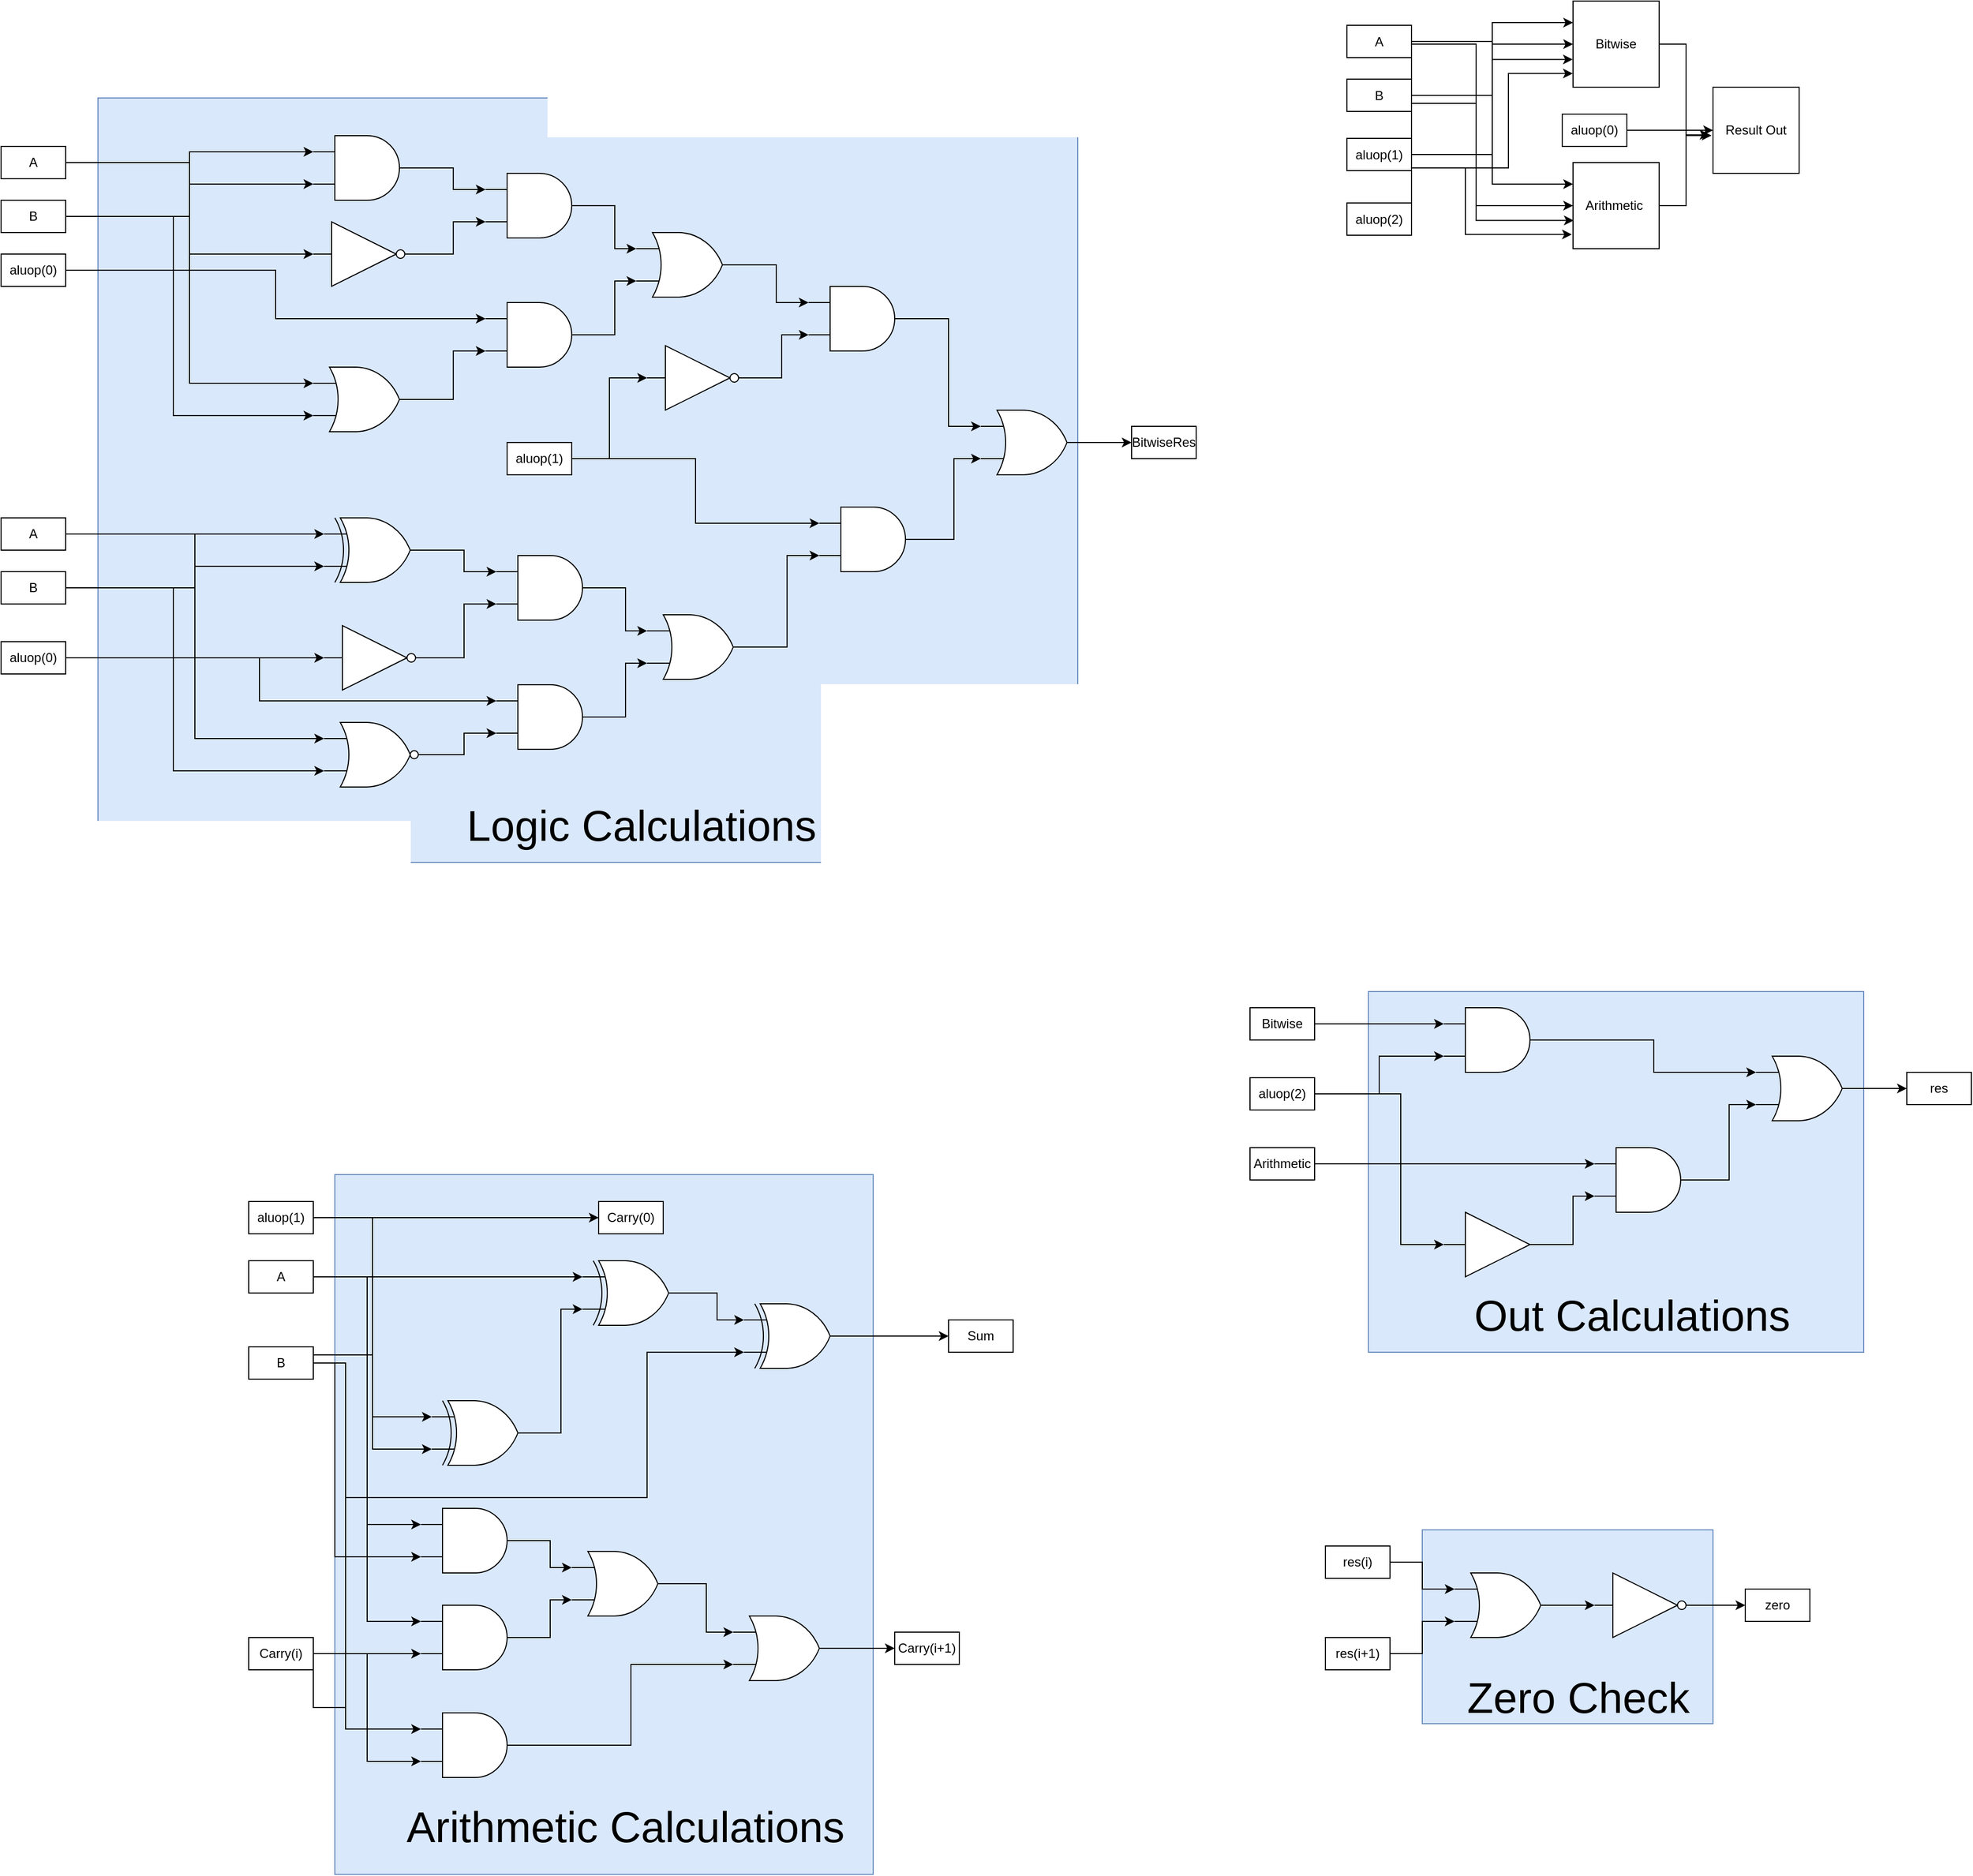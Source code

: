 <mxfile version="24.1.0" type="github">
  <diagram name="Page-1" id="0dgwUo-tSJjgy4s31wGA">
    <mxGraphModel dx="2056" dy="735" grid="1" gridSize="10" guides="1" tooltips="1" connect="1" arrows="1" fold="1" page="1" pageScale="1" pageWidth="850" pageHeight="1100" math="0" shadow="0">
      <root>
        <mxCell id="0" />
        <mxCell id="1" parent="0" />
        <mxCell id="i6siqstiRKPXGyHys1UC-72" value="" style="rounded=0;whiteSpace=wrap;html=1;fillColor=#dae8fc;strokeColor=#6c8ebf;" parent="1" vertex="1">
          <mxGeometry x="-70" y="290" width="910" height="710" as="geometry" />
        </mxCell>
        <mxCell id="i6siqstiRKPXGyHys1UC-155" value="" style="rounded=0;whiteSpace=wrap;html=1;fillColor=#dae8fc;strokeColor=#6c8ebf;" parent="1" vertex="1">
          <mxGeometry x="1160" y="1620" width="270" height="180" as="geometry" />
        </mxCell>
        <mxCell id="i6siqstiRKPXGyHys1UC-143" value="" style="rounded=0;whiteSpace=wrap;html=1;fillColor=#dae8fc;strokeColor=#6c8ebf;" parent="1" vertex="1">
          <mxGeometry x="1110" y="1120" width="460" height="335" as="geometry" />
        </mxCell>
        <mxCell id="i6siqstiRKPXGyHys1UC-127" value="" style="rounded=0;whiteSpace=wrap;html=1;fillColor=#dae8fc;strokeColor=#6c8ebf;" parent="1" vertex="1">
          <mxGeometry x="150" y="1290" width="500" height="650" as="geometry" />
        </mxCell>
        <mxCell id="i6siqstiRKPXGyHys1UC-15" value="aluop(0)" style="whiteSpace=wrap;html=1;" parent="1" vertex="1">
          <mxGeometry x="-160" y="435" width="60" height="30" as="geometry" />
        </mxCell>
        <mxCell id="i6siqstiRKPXGyHys1UC-18" value="A" style="whiteSpace=wrap;html=1;" parent="1" vertex="1">
          <mxGeometry x="-160" y="335" width="60" height="30" as="geometry" />
        </mxCell>
        <mxCell id="i6siqstiRKPXGyHys1UC-19" value="B" style="whiteSpace=wrap;html=1;" parent="1" vertex="1">
          <mxGeometry x="-160" y="385" width="60" height="30" as="geometry" />
        </mxCell>
        <mxCell id="i6siqstiRKPXGyHys1UC-73" value="&lt;font style=&quot;font-size: 40px;&quot;&gt;Logic Calculations&lt;/font&gt;" style="text;html=1;align=center;verticalAlign=middle;whiteSpace=wrap;rounded=0;" parent="1" vertex="1">
          <mxGeometry x="250" y="930" width="370" height="70" as="geometry" />
        </mxCell>
        <mxCell id="i6siqstiRKPXGyHys1UC-74" value="" style="verticalLabelPosition=bottom;shadow=0;dashed=0;align=center;html=1;verticalAlign=top;shape=mxgraph.electrical.logic_gates.logic_gate;operation=and;" parent="1" vertex="1">
          <mxGeometry x="1180" y="1135" width="100" height="60" as="geometry" />
        </mxCell>
        <mxCell id="i6siqstiRKPXGyHys1UC-142" style="edgeStyle=orthogonalEdgeStyle;rounded=0;orthogonalLoop=1;jettySize=auto;html=1;exitX=1;exitY=0.5;exitDx=0;exitDy=0;exitPerimeter=0;entryX=0;entryY=0.5;entryDx=0;entryDy=0;" parent="1" source="i6siqstiRKPXGyHys1UC-76" target="i6siqstiRKPXGyHys1UC-141" edge="1">
          <mxGeometry relative="1" as="geometry" />
        </mxCell>
        <mxCell id="i6siqstiRKPXGyHys1UC-76" value="" style="verticalLabelPosition=bottom;shadow=0;dashed=0;align=center;html=1;verticalAlign=top;shape=mxgraph.electrical.logic_gates.logic_gate;operation=or;" parent="1" vertex="1">
          <mxGeometry x="1470" y="1180" width="100" height="60" as="geometry" />
        </mxCell>
        <mxCell id="i6siqstiRKPXGyHys1UC-77" style="edgeStyle=orthogonalEdgeStyle;rounded=0;orthogonalLoop=1;jettySize=auto;html=1;exitX=1;exitY=0.5;exitDx=0;exitDy=0;exitPerimeter=0;entryX=0;entryY=0.25;entryDx=0;entryDy=0;entryPerimeter=0;" parent="1" source="i6siqstiRKPXGyHys1UC-74" target="i6siqstiRKPXGyHys1UC-76" edge="1">
          <mxGeometry relative="1" as="geometry" />
        </mxCell>
        <mxCell id="i6siqstiRKPXGyHys1UC-137" style="edgeStyle=orthogonalEdgeStyle;rounded=0;orthogonalLoop=1;jettySize=auto;html=1;exitX=1;exitY=0.5;exitDx=0;exitDy=0;entryX=0;entryY=0.5;entryDx=0;entryDy=0;" parent="1" source="i6siqstiRKPXGyHys1UC-78" target="i6siqstiRKPXGyHys1UC-135" edge="1">
          <mxGeometry relative="1" as="geometry">
            <Array as="points">
              <mxPoint x="1140" y="1215" />
              <mxPoint x="1140" y="1355" />
            </Array>
          </mxGeometry>
        </mxCell>
        <mxCell id="i6siqstiRKPXGyHys1UC-78" value="aluop(2&lt;span style=&quot;background-color: initial;&quot;&gt;)&lt;/span&gt;" style="whiteSpace=wrap;html=1;" parent="1" vertex="1">
          <mxGeometry x="1000" y="1200" width="60" height="30" as="geometry" />
        </mxCell>
        <mxCell id="i6siqstiRKPXGyHys1UC-80" style="edgeStyle=orthogonalEdgeStyle;rounded=0;orthogonalLoop=1;jettySize=auto;html=1;exitX=1;exitY=0.5;exitDx=0;exitDy=0;entryX=0;entryY=0.75;entryDx=0;entryDy=0;entryPerimeter=0;" parent="1" source="i6siqstiRKPXGyHys1UC-78" target="i6siqstiRKPXGyHys1UC-74" edge="1">
          <mxGeometry relative="1" as="geometry" />
        </mxCell>
        <mxCell id="i6siqstiRKPXGyHys1UC-84" value="" style="verticalLabelPosition=bottom;shadow=0;dashed=0;align=center;html=1;verticalAlign=top;shape=mxgraph.electrical.logic_gates.logic_gate;operation=xor;" parent="1" vertex="1">
          <mxGeometry x="380" y="1370" width="100" height="60" as="geometry" />
        </mxCell>
        <mxCell id="zi0Xm7spg6hPxHMK1n3D-100" style="edgeStyle=orthogonalEdgeStyle;rounded=0;orthogonalLoop=1;jettySize=auto;html=1;exitX=1;exitY=0.5;exitDx=0;exitDy=0;exitPerimeter=0;entryX=0;entryY=0.5;entryDx=0;entryDy=0;" edge="1" parent="1" source="i6siqstiRKPXGyHys1UC-86" target="i6siqstiRKPXGyHys1UC-125">
          <mxGeometry relative="1" as="geometry" />
        </mxCell>
        <mxCell id="i6siqstiRKPXGyHys1UC-86" value="" style="verticalLabelPosition=bottom;shadow=0;dashed=0;align=center;html=1;verticalAlign=top;shape=mxgraph.electrical.logic_gates.logic_gate;operation=xor;" parent="1" vertex="1">
          <mxGeometry x="530" y="1410" width="100" height="60" as="geometry" />
        </mxCell>
        <mxCell id="i6siqstiRKPXGyHys1UC-87" style="edgeStyle=orthogonalEdgeStyle;rounded=0;orthogonalLoop=1;jettySize=auto;html=1;exitX=1;exitY=0.5;exitDx=0;exitDy=0;exitPerimeter=0;entryX=0;entryY=0.25;entryDx=0;entryDy=0;entryPerimeter=0;" parent="1" source="i6siqstiRKPXGyHys1UC-84" target="i6siqstiRKPXGyHys1UC-86" edge="1">
          <mxGeometry relative="1" as="geometry" />
        </mxCell>
        <mxCell id="i6siqstiRKPXGyHys1UC-89" value="" style="verticalLabelPosition=bottom;shadow=0;dashed=0;align=center;html=1;verticalAlign=top;shape=mxgraph.electrical.logic_gates.logic_gate;operation=and;" parent="1" vertex="1">
          <mxGeometry x="230" y="1790" width="100" height="60" as="geometry" />
        </mxCell>
        <mxCell id="i6siqstiRKPXGyHys1UC-90" value="" style="verticalLabelPosition=bottom;shadow=0;dashed=0;align=center;html=1;verticalAlign=top;shape=mxgraph.electrical.logic_gates.logic_gate;operation=or;" parent="1" vertex="1">
          <mxGeometry x="370" y="1640" width="100" height="60" as="geometry" />
        </mxCell>
        <mxCell id="i6siqstiRKPXGyHys1UC-92" value="" style="verticalLabelPosition=bottom;shadow=0;dashed=0;align=center;html=1;verticalAlign=top;shape=mxgraph.electrical.logic_gates.logic_gate;operation=and;" parent="1" vertex="1">
          <mxGeometry x="230" y="1690" width="100" height="60" as="geometry" />
        </mxCell>
        <mxCell id="i6siqstiRKPXGyHys1UC-93" value="" style="verticalLabelPosition=bottom;shadow=0;dashed=0;align=center;html=1;verticalAlign=top;shape=mxgraph.electrical.logic_gates.logic_gate;operation=and;" parent="1" vertex="1">
          <mxGeometry x="230" y="1600" width="100" height="60" as="geometry" />
        </mxCell>
        <mxCell id="i6siqstiRKPXGyHys1UC-119" style="edgeStyle=orthogonalEdgeStyle;rounded=0;orthogonalLoop=1;jettySize=auto;html=1;exitX=1;exitY=0.5;exitDx=0;exitDy=0;exitPerimeter=0;entryX=0;entryY=0.5;entryDx=0;entryDy=0;" parent="1" source="i6siqstiRKPXGyHys1UC-94" target="i6siqstiRKPXGyHys1UC-118" edge="1">
          <mxGeometry relative="1" as="geometry" />
        </mxCell>
        <mxCell id="i6siqstiRKPXGyHys1UC-94" value="" style="verticalLabelPosition=bottom;shadow=0;dashed=0;align=center;html=1;verticalAlign=top;shape=mxgraph.electrical.logic_gates.logic_gate;operation=or;" parent="1" vertex="1">
          <mxGeometry x="520" y="1700" width="100" height="60" as="geometry" />
        </mxCell>
        <mxCell id="i6siqstiRKPXGyHys1UC-96" style="edgeStyle=orthogonalEdgeStyle;rounded=0;orthogonalLoop=1;jettySize=auto;html=1;exitX=1;exitY=0.5;exitDx=0;exitDy=0;exitPerimeter=0;entryX=0;entryY=0.25;entryDx=0;entryDy=0;entryPerimeter=0;" parent="1" source="i6siqstiRKPXGyHys1UC-90" target="i6siqstiRKPXGyHys1UC-94" edge="1">
          <mxGeometry relative="1" as="geometry" />
        </mxCell>
        <mxCell id="i6siqstiRKPXGyHys1UC-99" style="edgeStyle=orthogonalEdgeStyle;rounded=0;orthogonalLoop=1;jettySize=auto;html=1;exitX=1;exitY=0.5;exitDx=0;exitDy=0;exitPerimeter=0;entryX=0;entryY=0.25;entryDx=0;entryDy=0;entryPerimeter=0;" parent="1" source="i6siqstiRKPXGyHys1UC-93" target="i6siqstiRKPXGyHys1UC-90" edge="1">
          <mxGeometry relative="1" as="geometry" />
        </mxCell>
        <mxCell id="i6siqstiRKPXGyHys1UC-100" style="edgeStyle=orthogonalEdgeStyle;rounded=0;orthogonalLoop=1;jettySize=auto;html=1;exitX=1;exitY=0.5;exitDx=0;exitDy=0;exitPerimeter=0;entryX=0;entryY=0.75;entryDx=0;entryDy=0;entryPerimeter=0;" parent="1" source="i6siqstiRKPXGyHys1UC-92" target="i6siqstiRKPXGyHys1UC-90" edge="1">
          <mxGeometry relative="1" as="geometry" />
        </mxCell>
        <mxCell id="i6siqstiRKPXGyHys1UC-101" style="edgeStyle=orthogonalEdgeStyle;rounded=0;orthogonalLoop=1;jettySize=auto;html=1;exitX=1;exitY=0.5;exitDx=0;exitDy=0;exitPerimeter=0;entryX=0;entryY=0.75;entryDx=0;entryDy=0;entryPerimeter=0;" parent="1" source="i6siqstiRKPXGyHys1UC-89" target="i6siqstiRKPXGyHys1UC-94" edge="1">
          <mxGeometry relative="1" as="geometry" />
        </mxCell>
        <mxCell id="i6siqstiRKPXGyHys1UC-102" value="" style="verticalLabelPosition=bottom;shadow=0;dashed=0;align=center;html=1;verticalAlign=top;shape=mxgraph.electrical.logic_gates.logic_gate;operation=xor;" parent="1" vertex="1">
          <mxGeometry x="240" y="1500" width="100" height="60" as="geometry" />
        </mxCell>
        <mxCell id="i6siqstiRKPXGyHys1UC-103" value="A" style="whiteSpace=wrap;html=1;" parent="1" vertex="1">
          <mxGeometry x="70" y="1370" width="60" height="30" as="geometry" />
        </mxCell>
        <mxCell id="i6siqstiRKPXGyHys1UC-104" value="B" style="whiteSpace=wrap;html=1;" parent="1" vertex="1">
          <mxGeometry x="70" y="1450" width="60" height="30" as="geometry" />
        </mxCell>
        <mxCell id="i6siqstiRKPXGyHys1UC-117" style="edgeStyle=orthogonalEdgeStyle;rounded=0;orthogonalLoop=1;jettySize=auto;html=1;exitX=1;exitY=0.5;exitDx=0;exitDy=0;" parent="1" source="i6siqstiRKPXGyHys1UC-105" target="i6siqstiRKPXGyHys1UC-116" edge="1">
          <mxGeometry relative="1" as="geometry" />
        </mxCell>
        <mxCell id="i6siqstiRKPXGyHys1UC-105" value="aluop(1)" style="whiteSpace=wrap;html=1;" parent="1" vertex="1">
          <mxGeometry x="70" y="1315" width="60" height="30" as="geometry" />
        </mxCell>
        <mxCell id="i6siqstiRKPXGyHys1UC-106" style="edgeStyle=orthogonalEdgeStyle;rounded=0;orthogonalLoop=1;jettySize=auto;html=1;exitX=1;exitY=0.5;exitDx=0;exitDy=0;entryX=0;entryY=0.75;entryDx=0;entryDy=0;entryPerimeter=0;" parent="1" source="i6siqstiRKPXGyHys1UC-105" target="i6siqstiRKPXGyHys1UC-102" edge="1">
          <mxGeometry relative="1" as="geometry" />
        </mxCell>
        <mxCell id="i6siqstiRKPXGyHys1UC-107" style="edgeStyle=orthogonalEdgeStyle;rounded=0;orthogonalLoop=1;jettySize=auto;html=1;exitX=1;exitY=0.25;exitDx=0;exitDy=0;entryX=0;entryY=0.25;entryDx=0;entryDy=0;entryPerimeter=0;" parent="1" source="i6siqstiRKPXGyHys1UC-104" target="i6siqstiRKPXGyHys1UC-102" edge="1">
          <mxGeometry relative="1" as="geometry" />
        </mxCell>
        <mxCell id="i6siqstiRKPXGyHys1UC-108" style="edgeStyle=orthogonalEdgeStyle;rounded=0;orthogonalLoop=1;jettySize=auto;html=1;exitX=1;exitY=0.5;exitDx=0;exitDy=0;exitPerimeter=0;entryX=0;entryY=0.75;entryDx=0;entryDy=0;entryPerimeter=0;" parent="1" source="i6siqstiRKPXGyHys1UC-102" target="i6siqstiRKPXGyHys1UC-84" edge="1">
          <mxGeometry relative="1" as="geometry" />
        </mxCell>
        <mxCell id="i6siqstiRKPXGyHys1UC-109" style="edgeStyle=orthogonalEdgeStyle;rounded=0;orthogonalLoop=1;jettySize=auto;html=1;exitX=1;exitY=0.5;exitDx=0;exitDy=0;entryX=0;entryY=0.25;entryDx=0;entryDy=0;entryPerimeter=0;" parent="1" source="i6siqstiRKPXGyHys1UC-103" target="i6siqstiRKPXGyHys1UC-84" edge="1">
          <mxGeometry relative="1" as="geometry" />
        </mxCell>
        <mxCell id="i6siqstiRKPXGyHys1UC-111" style="edgeStyle=orthogonalEdgeStyle;rounded=0;orthogonalLoop=1;jettySize=auto;html=1;exitX=1;exitY=0.5;exitDx=0;exitDy=0;entryX=0;entryY=0.25;entryDx=0;entryDy=0;entryPerimeter=0;" parent="1" source="i6siqstiRKPXGyHys1UC-103" target="i6siqstiRKPXGyHys1UC-93" edge="1">
          <mxGeometry relative="1" as="geometry" />
        </mxCell>
        <mxCell id="i6siqstiRKPXGyHys1UC-112" style="edgeStyle=orthogonalEdgeStyle;rounded=0;orthogonalLoop=1;jettySize=auto;html=1;exitX=1;exitY=0.5;exitDx=0;exitDy=0;entryX=0;entryY=0.75;entryDx=0;entryDy=0;entryPerimeter=0;" parent="1" source="i6siqstiRKPXGyHys1UC-104" target="i6siqstiRKPXGyHys1UC-93" edge="1">
          <mxGeometry relative="1" as="geometry">
            <Array as="points">
              <mxPoint x="150" y="1465" />
              <mxPoint x="150" y="1645" />
            </Array>
          </mxGeometry>
        </mxCell>
        <mxCell id="i6siqstiRKPXGyHys1UC-113" style="edgeStyle=orthogonalEdgeStyle;rounded=0;orthogonalLoop=1;jettySize=auto;html=1;exitX=1;exitY=0.5;exitDx=0;exitDy=0;entryX=0;entryY=0.25;entryDx=0;entryDy=0;entryPerimeter=0;" parent="1" source="i6siqstiRKPXGyHys1UC-103" target="i6siqstiRKPXGyHys1UC-92" edge="1">
          <mxGeometry relative="1" as="geometry" />
        </mxCell>
        <mxCell id="i6siqstiRKPXGyHys1UC-114" style="edgeStyle=orthogonalEdgeStyle;rounded=0;orthogonalLoop=1;jettySize=auto;html=1;exitX=1;exitY=0.5;exitDx=0;exitDy=0;entryX=0;entryY=0.25;entryDx=0;entryDy=0;entryPerimeter=0;" parent="1" source="i6siqstiRKPXGyHys1UC-104" target="i6siqstiRKPXGyHys1UC-89" edge="1">
          <mxGeometry relative="1" as="geometry">
            <Array as="points">
              <mxPoint x="160" y="1465" />
              <mxPoint x="160" y="1805" />
            </Array>
          </mxGeometry>
        </mxCell>
        <mxCell id="i6siqstiRKPXGyHys1UC-116" value="Carry(0)" style="whiteSpace=wrap;html=1;" parent="1" vertex="1">
          <mxGeometry x="395" y="1315" width="60" height="30" as="geometry" />
        </mxCell>
        <mxCell id="i6siqstiRKPXGyHys1UC-118" value="Carry(i+1&lt;span style=&quot;background-color: initial;&quot;&gt;)&lt;/span&gt;" style="whiteSpace=wrap;html=1;" parent="1" vertex="1">
          <mxGeometry x="670" y="1715" width="60" height="30" as="geometry" />
        </mxCell>
        <mxCell id="i6siqstiRKPXGyHys1UC-121" value="Carry(i)" style="whiteSpace=wrap;html=1;" parent="1" vertex="1">
          <mxGeometry x="70" y="1720" width="60" height="30" as="geometry" />
        </mxCell>
        <mxCell id="i6siqstiRKPXGyHys1UC-122" style="edgeStyle=orthogonalEdgeStyle;rounded=0;orthogonalLoop=1;jettySize=auto;html=1;exitX=1;exitY=0.5;exitDx=0;exitDy=0;entryX=0;entryY=0.75;entryDx=0;entryDy=0;entryPerimeter=0;" parent="1" source="i6siqstiRKPXGyHys1UC-121" target="i6siqstiRKPXGyHys1UC-92" edge="1">
          <mxGeometry relative="1" as="geometry" />
        </mxCell>
        <mxCell id="i6siqstiRKPXGyHys1UC-123" style="edgeStyle=orthogonalEdgeStyle;rounded=0;orthogonalLoop=1;jettySize=auto;html=1;exitX=1;exitY=0.5;exitDx=0;exitDy=0;entryX=0;entryY=0.75;entryDx=0;entryDy=0;entryPerimeter=0;" parent="1" source="i6siqstiRKPXGyHys1UC-121" target="i6siqstiRKPXGyHys1UC-89" edge="1">
          <mxGeometry relative="1" as="geometry" />
        </mxCell>
        <mxCell id="i6siqstiRKPXGyHys1UC-124" style="edgeStyle=orthogonalEdgeStyle;rounded=0;orthogonalLoop=1;jettySize=auto;html=1;exitX=1;exitY=0.5;exitDx=0;exitDy=0;entryX=0;entryY=0.75;entryDx=0;entryDy=0;entryPerimeter=0;" parent="1" source="i6siqstiRKPXGyHys1UC-121" target="i6siqstiRKPXGyHys1UC-86" edge="1">
          <mxGeometry relative="1" as="geometry">
            <Array as="points">
              <mxPoint x="160" y="1785" />
              <mxPoint x="160" y="1590" />
              <mxPoint x="440" y="1590" />
              <mxPoint x="440" y="1455" />
            </Array>
          </mxGeometry>
        </mxCell>
        <mxCell id="i6siqstiRKPXGyHys1UC-125" value="Sum" style="whiteSpace=wrap;html=1;" parent="1" vertex="1">
          <mxGeometry x="720" y="1425" width="60" height="30" as="geometry" />
        </mxCell>
        <mxCell id="i6siqstiRKPXGyHys1UC-129" value="&lt;font style=&quot;font-size: 40px;&quot;&gt;Arithmetic Calculations&lt;/font&gt;" style="text;html=1;align=center;verticalAlign=middle;whiteSpace=wrap;rounded=0;" parent="1" vertex="1">
          <mxGeometry x="200" y="1860" width="440" height="70" as="geometry" />
        </mxCell>
        <mxCell id="i6siqstiRKPXGyHys1UC-130" value="Bitwise" style="whiteSpace=wrap;html=1;" parent="1" vertex="1">
          <mxGeometry x="1000" y="1135" width="60" height="30" as="geometry" />
        </mxCell>
        <mxCell id="i6siqstiRKPXGyHys1UC-131" style="edgeStyle=orthogonalEdgeStyle;rounded=0;orthogonalLoop=1;jettySize=auto;html=1;exitX=1;exitY=0.5;exitDx=0;exitDy=0;entryX=0;entryY=0.25;entryDx=0;entryDy=0;entryPerimeter=0;" parent="1" source="i6siqstiRKPXGyHys1UC-130" target="i6siqstiRKPXGyHys1UC-74" edge="1">
          <mxGeometry relative="1" as="geometry" />
        </mxCell>
        <mxCell id="i6siqstiRKPXGyHys1UC-133" value="Arithmetic" style="whiteSpace=wrap;html=1;" parent="1" vertex="1">
          <mxGeometry x="1000" y="1265" width="60" height="30" as="geometry" />
        </mxCell>
        <mxCell id="i6siqstiRKPXGyHys1UC-135" value="" style="verticalLabelPosition=bottom;shadow=0;dashed=0;align=center;html=1;verticalAlign=top;shape=mxgraph.electrical.logic_gates.buffer2;" parent="1" vertex="1">
          <mxGeometry x="1180" y="1325" width="100" height="60" as="geometry" />
        </mxCell>
        <mxCell id="i6siqstiRKPXGyHys1UC-136" value="" style="verticalLabelPosition=bottom;shadow=0;dashed=0;align=center;html=1;verticalAlign=top;shape=mxgraph.electrical.logic_gates.logic_gate;operation=and;" parent="1" vertex="1">
          <mxGeometry x="1320" y="1265" width="100" height="60" as="geometry" />
        </mxCell>
        <mxCell id="i6siqstiRKPXGyHys1UC-138" style="edgeStyle=orthogonalEdgeStyle;rounded=0;orthogonalLoop=1;jettySize=auto;html=1;exitX=1;exitY=0.5;exitDx=0;exitDy=0;entryX=0;entryY=0.75;entryDx=0;entryDy=0;entryPerimeter=0;" parent="1" source="i6siqstiRKPXGyHys1UC-135" target="i6siqstiRKPXGyHys1UC-136" edge="1">
          <mxGeometry relative="1" as="geometry" />
        </mxCell>
        <mxCell id="i6siqstiRKPXGyHys1UC-139" style="edgeStyle=orthogonalEdgeStyle;rounded=0;orthogonalLoop=1;jettySize=auto;html=1;exitX=1;exitY=0.5;exitDx=0;exitDy=0;entryX=0;entryY=0.25;entryDx=0;entryDy=0;entryPerimeter=0;" parent="1" source="i6siqstiRKPXGyHys1UC-133" target="i6siqstiRKPXGyHys1UC-136" edge="1">
          <mxGeometry relative="1" as="geometry" />
        </mxCell>
        <mxCell id="i6siqstiRKPXGyHys1UC-140" style="edgeStyle=orthogonalEdgeStyle;rounded=0;orthogonalLoop=1;jettySize=auto;html=1;exitX=1;exitY=0.5;exitDx=0;exitDy=0;exitPerimeter=0;entryX=0;entryY=0.75;entryDx=0;entryDy=0;entryPerimeter=0;" parent="1" source="i6siqstiRKPXGyHys1UC-136" target="i6siqstiRKPXGyHys1UC-76" edge="1">
          <mxGeometry relative="1" as="geometry" />
        </mxCell>
        <mxCell id="i6siqstiRKPXGyHys1UC-141" value="res" style="whiteSpace=wrap;html=1;" parent="1" vertex="1">
          <mxGeometry x="1610" y="1195" width="60" height="30" as="geometry" />
        </mxCell>
        <mxCell id="i6siqstiRKPXGyHys1UC-144" value="&lt;span style=&quot;font-size: 40px;&quot;&gt;Out Calculations&lt;/span&gt;" style="text;html=1;align=center;verticalAlign=middle;whiteSpace=wrap;rounded=0;" parent="1" vertex="1">
          <mxGeometry x="1170" y="1385" width="370" height="70" as="geometry" />
        </mxCell>
        <mxCell id="i6siqstiRKPXGyHys1UC-145" value="res(i)" style="whiteSpace=wrap;html=1;" parent="1" vertex="1">
          <mxGeometry x="1070" y="1635" width="60" height="30" as="geometry" />
        </mxCell>
        <mxCell id="i6siqstiRKPXGyHys1UC-146" value="res(i+1)" style="whiteSpace=wrap;html=1;" parent="1" vertex="1">
          <mxGeometry x="1070" y="1720" width="60" height="30" as="geometry" />
        </mxCell>
        <mxCell id="i6siqstiRKPXGyHys1UC-149" value="" style="verticalLabelPosition=bottom;shadow=0;dashed=0;align=center;html=1;verticalAlign=top;shape=mxgraph.electrical.logic_gates.logic_gate;operation=or;" parent="1" vertex="1">
          <mxGeometry x="1190" y="1660" width="100" height="60" as="geometry" />
        </mxCell>
        <mxCell id="i6siqstiRKPXGyHys1UC-157" style="edgeStyle=orthogonalEdgeStyle;rounded=0;orthogonalLoop=1;jettySize=auto;html=1;exitX=1;exitY=0.5;exitDx=0;exitDy=0;exitPerimeter=0;" parent="1" source="i6siqstiRKPXGyHys1UC-150" target="i6siqstiRKPXGyHys1UC-156" edge="1">
          <mxGeometry relative="1" as="geometry" />
        </mxCell>
        <mxCell id="i6siqstiRKPXGyHys1UC-150" value="" style="verticalLabelPosition=bottom;shadow=0;dashed=0;align=center;html=1;verticalAlign=top;shape=mxgraph.electrical.logic_gates.inverter_2" parent="1" vertex="1">
          <mxGeometry x="1320" y="1660" width="100" height="60" as="geometry" />
        </mxCell>
        <mxCell id="i6siqstiRKPXGyHys1UC-152" style="edgeStyle=orthogonalEdgeStyle;rounded=0;orthogonalLoop=1;jettySize=auto;html=1;exitX=1;exitY=0.5;exitDx=0;exitDy=0;entryX=0;entryY=0.75;entryDx=0;entryDy=0;entryPerimeter=0;" parent="1" source="i6siqstiRKPXGyHys1UC-146" target="i6siqstiRKPXGyHys1UC-149" edge="1">
          <mxGeometry relative="1" as="geometry" />
        </mxCell>
        <mxCell id="i6siqstiRKPXGyHys1UC-153" style="edgeStyle=orthogonalEdgeStyle;rounded=0;orthogonalLoop=1;jettySize=auto;html=1;exitX=1;exitY=0.5;exitDx=0;exitDy=0;entryX=0;entryY=0.25;entryDx=0;entryDy=0;entryPerimeter=0;" parent="1" source="i6siqstiRKPXGyHys1UC-145" target="i6siqstiRKPXGyHys1UC-149" edge="1">
          <mxGeometry relative="1" as="geometry" />
        </mxCell>
        <mxCell id="i6siqstiRKPXGyHys1UC-154" style="edgeStyle=orthogonalEdgeStyle;rounded=0;orthogonalLoop=1;jettySize=auto;html=1;exitX=1;exitY=0.5;exitDx=0;exitDy=0;exitPerimeter=0;entryX=0;entryY=0.5;entryDx=0;entryDy=0;entryPerimeter=0;" parent="1" source="i6siqstiRKPXGyHys1UC-149" target="i6siqstiRKPXGyHys1UC-150" edge="1">
          <mxGeometry relative="1" as="geometry" />
        </mxCell>
        <mxCell id="i6siqstiRKPXGyHys1UC-156" value="zero" style="whiteSpace=wrap;html=1;" parent="1" vertex="1">
          <mxGeometry x="1460" y="1675" width="60" height="30" as="geometry" />
        </mxCell>
        <mxCell id="i6siqstiRKPXGyHys1UC-158" value="&lt;span style=&quot;font-size: 40px;&quot;&gt;Zero Check&lt;/span&gt;" style="text;html=1;align=center;verticalAlign=middle;whiteSpace=wrap;rounded=0;" parent="1" vertex="1">
          <mxGeometry x="1120" y="1740" width="370" height="70" as="geometry" />
        </mxCell>
        <mxCell id="zi0Xm7spg6hPxHMK1n3D-2" value="Bitwise" style="whiteSpace=wrap;html=1;aspect=fixed;" vertex="1" parent="1">
          <mxGeometry x="1300" y="200" width="80" height="80" as="geometry" />
        </mxCell>
        <mxCell id="zi0Xm7spg6hPxHMK1n3D-3" value="Arithmetic&amp;nbsp;" style="whiteSpace=wrap;html=1;aspect=fixed;" vertex="1" parent="1">
          <mxGeometry x="1300" y="350" width="80" height="80" as="geometry" />
        </mxCell>
        <mxCell id="zi0Xm7spg6hPxHMK1n3D-4" value="Result Out" style="whiteSpace=wrap;html=1;aspect=fixed;" vertex="1" parent="1">
          <mxGeometry x="1430" y="280" width="80" height="80" as="geometry" />
        </mxCell>
        <mxCell id="zi0Xm7spg6hPxHMK1n3D-5" style="edgeStyle=orthogonalEdgeStyle;rounded=0;orthogonalLoop=1;jettySize=auto;html=1;exitX=1;exitY=0.5;exitDx=0;exitDy=0;entryX=-0.041;entryY=0.553;entryDx=0;entryDy=0;entryPerimeter=0;" edge="1" parent="1" source="zi0Xm7spg6hPxHMK1n3D-2" target="zi0Xm7spg6hPxHMK1n3D-4">
          <mxGeometry relative="1" as="geometry" />
        </mxCell>
        <mxCell id="zi0Xm7spg6hPxHMK1n3D-6" style="edgeStyle=orthogonalEdgeStyle;rounded=0;orthogonalLoop=1;jettySize=auto;html=1;exitX=1;exitY=0.5;exitDx=0;exitDy=0;entryX=-0.017;entryY=0.561;entryDx=0;entryDy=0;entryPerimeter=0;" edge="1" parent="1" source="zi0Xm7spg6hPxHMK1n3D-3" target="zi0Xm7spg6hPxHMK1n3D-4">
          <mxGeometry relative="1" as="geometry" />
        </mxCell>
        <mxCell id="zi0Xm7spg6hPxHMK1n3D-8" value="aluop(1)" style="whiteSpace=wrap;html=1;" vertex="1" parent="1">
          <mxGeometry x="1090" y="327.5" width="60" height="30" as="geometry" />
        </mxCell>
        <mxCell id="zi0Xm7spg6hPxHMK1n3D-9" value="aluop(2)" style="whiteSpace=wrap;html=1;" vertex="1" parent="1">
          <mxGeometry x="1090" y="387.5" width="60" height="30" as="geometry" />
        </mxCell>
        <mxCell id="zi0Xm7spg6hPxHMK1n3D-15" style="edgeStyle=orthogonalEdgeStyle;rounded=0;orthogonalLoop=1;jettySize=auto;html=1;exitX=1;exitY=0.5;exitDx=0;exitDy=0;entryX=0;entryY=0.25;entryDx=0;entryDy=0;" edge="1" parent="1" source="zi0Xm7spg6hPxHMK1n3D-10" target="zi0Xm7spg6hPxHMK1n3D-2">
          <mxGeometry relative="1" as="geometry" />
        </mxCell>
        <mxCell id="zi0Xm7spg6hPxHMK1n3D-21" style="edgeStyle=orthogonalEdgeStyle;rounded=0;orthogonalLoop=1;jettySize=auto;html=1;exitX=1;exitY=0.5;exitDx=0;exitDy=0;entryX=0;entryY=0.25;entryDx=0;entryDy=0;" edge="1" parent="1" source="zi0Xm7spg6hPxHMK1n3D-10" target="zi0Xm7spg6hPxHMK1n3D-3">
          <mxGeometry relative="1" as="geometry" />
        </mxCell>
        <mxCell id="zi0Xm7spg6hPxHMK1n3D-10" value="A" style="whiteSpace=wrap;html=1;" vertex="1" parent="1">
          <mxGeometry x="1090" y="222.5" width="60" height="30" as="geometry" />
        </mxCell>
        <mxCell id="zi0Xm7spg6hPxHMK1n3D-16" style="edgeStyle=orthogonalEdgeStyle;rounded=0;orthogonalLoop=1;jettySize=auto;html=1;exitX=1;exitY=0.5;exitDx=0;exitDy=0;entryX=0;entryY=0.5;entryDx=0;entryDy=0;" edge="1" parent="1" source="zi0Xm7spg6hPxHMK1n3D-11" target="zi0Xm7spg6hPxHMK1n3D-2">
          <mxGeometry relative="1" as="geometry" />
        </mxCell>
        <mxCell id="zi0Xm7spg6hPxHMK1n3D-22" style="edgeStyle=orthogonalEdgeStyle;rounded=0;orthogonalLoop=1;jettySize=auto;html=1;exitX=1;exitY=0.5;exitDx=0;exitDy=0;entryX=0;entryY=0.5;entryDx=0;entryDy=0;" edge="1" parent="1" source="zi0Xm7spg6hPxHMK1n3D-11" target="zi0Xm7spg6hPxHMK1n3D-3">
          <mxGeometry relative="1" as="geometry">
            <Array as="points">
              <mxPoint x="1210" y="240" />
              <mxPoint x="1210" y="390" />
            </Array>
          </mxGeometry>
        </mxCell>
        <mxCell id="zi0Xm7spg6hPxHMK1n3D-11" value="B" style="whiteSpace=wrap;html=1;" vertex="1" parent="1">
          <mxGeometry x="1090" y="272.5" width="60" height="30" as="geometry" />
        </mxCell>
        <mxCell id="zi0Xm7spg6hPxHMK1n3D-17" style="edgeStyle=orthogonalEdgeStyle;rounded=0;orthogonalLoop=1;jettySize=auto;html=1;exitX=1;exitY=0.5;exitDx=0;exitDy=0;entryX=-0.003;entryY=0.678;entryDx=0;entryDy=0;entryPerimeter=0;" edge="1" parent="1" source="zi0Xm7spg6hPxHMK1n3D-8" target="zi0Xm7spg6hPxHMK1n3D-2">
          <mxGeometry relative="1" as="geometry">
            <mxPoint x="1270" y="260" as="targetPoint" />
          </mxGeometry>
        </mxCell>
        <mxCell id="zi0Xm7spg6hPxHMK1n3D-18" style="edgeStyle=orthogonalEdgeStyle;rounded=0;orthogonalLoop=1;jettySize=auto;html=1;exitX=1;exitY=0.5;exitDx=0;exitDy=0;entryX=-0.003;entryY=0.841;entryDx=0;entryDy=0;entryPerimeter=0;" edge="1" parent="1" source="zi0Xm7spg6hPxHMK1n3D-9" target="zi0Xm7spg6hPxHMK1n3D-2">
          <mxGeometry relative="1" as="geometry">
            <Array as="points">
              <mxPoint x="1240" y="355" />
              <mxPoint x="1240" y="267" />
            </Array>
          </mxGeometry>
        </mxCell>
        <mxCell id="zi0Xm7spg6hPxHMK1n3D-23" style="edgeStyle=orthogonalEdgeStyle;rounded=0;orthogonalLoop=1;jettySize=auto;html=1;exitX=1;exitY=0.5;exitDx=0;exitDy=0;entryX=0.008;entryY=0.672;entryDx=0;entryDy=0;entryPerimeter=0;" edge="1" parent="1" source="zi0Xm7spg6hPxHMK1n3D-8" target="zi0Xm7spg6hPxHMK1n3D-3">
          <mxGeometry relative="1" as="geometry">
            <Array as="points">
              <mxPoint x="1210" y="295" />
              <mxPoint x="1210" y="404" />
            </Array>
          </mxGeometry>
        </mxCell>
        <mxCell id="zi0Xm7spg6hPxHMK1n3D-24" style="edgeStyle=orthogonalEdgeStyle;rounded=0;orthogonalLoop=1;jettySize=auto;html=1;exitX=1;exitY=0.5;exitDx=0;exitDy=0;entryX=-0.014;entryY=0.835;entryDx=0;entryDy=0;entryPerimeter=0;" edge="1" parent="1" source="zi0Xm7spg6hPxHMK1n3D-9" target="zi0Xm7spg6hPxHMK1n3D-3">
          <mxGeometry relative="1" as="geometry">
            <Array as="points">
              <mxPoint x="1200" y="355" />
              <mxPoint x="1200" y="417" />
            </Array>
          </mxGeometry>
        </mxCell>
        <mxCell id="zi0Xm7spg6hPxHMK1n3D-26" style="edgeStyle=orthogonalEdgeStyle;rounded=0;orthogonalLoop=1;jettySize=auto;html=1;exitX=1;exitY=0.5;exitDx=0;exitDy=0;entryX=0;entryY=0.5;entryDx=0;entryDy=0;" edge="1" parent="1" source="zi0Xm7spg6hPxHMK1n3D-25" target="zi0Xm7spg6hPxHMK1n3D-4">
          <mxGeometry relative="1" as="geometry" />
        </mxCell>
        <mxCell id="zi0Xm7spg6hPxHMK1n3D-25" value="aluop(0&lt;span style=&quot;background-color: initial;&quot;&gt;)&lt;/span&gt;" style="whiteSpace=wrap;html=1;" vertex="1" parent="1">
          <mxGeometry x="1290" y="305" width="60" height="30" as="geometry" />
        </mxCell>
        <mxCell id="zi0Xm7spg6hPxHMK1n3D-31" value="aluop(0)" style="whiteSpace=wrap;html=1;" vertex="1" parent="1">
          <mxGeometry x="-160" y="795" width="60" height="30" as="geometry" />
        </mxCell>
        <mxCell id="zi0Xm7spg6hPxHMK1n3D-32" value="A" style="whiteSpace=wrap;html=1;" vertex="1" parent="1">
          <mxGeometry x="-160" y="680" width="60" height="30" as="geometry" />
        </mxCell>
        <mxCell id="zi0Xm7spg6hPxHMK1n3D-33" value="B" style="whiteSpace=wrap;html=1;" vertex="1" parent="1">
          <mxGeometry x="-160" y="730" width="60" height="30" as="geometry" />
        </mxCell>
        <mxCell id="zi0Xm7spg6hPxHMK1n3D-34" value="" style="verticalLabelPosition=bottom;shadow=0;dashed=0;align=center;html=1;verticalAlign=top;shape=mxgraph.electrical.logic_gates.logic_gate;operation=and;" vertex="1" parent="1">
          <mxGeometry x="130" y="325" width="100" height="60" as="geometry" />
        </mxCell>
        <mxCell id="zi0Xm7spg6hPxHMK1n3D-35" value="" style="verticalLabelPosition=bottom;shadow=0;dashed=0;align=center;html=1;verticalAlign=top;shape=mxgraph.electrical.logic_gates.inverter_2" vertex="1" parent="1">
          <mxGeometry x="130" y="405" width="100" height="60" as="geometry" />
        </mxCell>
        <mxCell id="zi0Xm7spg6hPxHMK1n3D-36" value="" style="verticalLabelPosition=bottom;shadow=0;dashed=0;align=center;html=1;verticalAlign=top;shape=mxgraph.electrical.logic_gates.logic_gate;operation=or;" vertex="1" parent="1">
          <mxGeometry x="130" y="540" width="100" height="60" as="geometry" />
        </mxCell>
        <mxCell id="zi0Xm7spg6hPxHMK1n3D-37" value="" style="verticalLabelPosition=bottom;shadow=0;dashed=0;align=center;html=1;verticalAlign=top;shape=mxgraph.electrical.logic_gates.logic_gate;operation=and;" vertex="1" parent="1">
          <mxGeometry x="290" y="360" width="100" height="60" as="geometry" />
        </mxCell>
        <mxCell id="zi0Xm7spg6hPxHMK1n3D-38" value="" style="verticalLabelPosition=bottom;shadow=0;dashed=0;align=center;html=1;verticalAlign=top;shape=mxgraph.electrical.logic_gates.logic_gate;operation=and;" vertex="1" parent="1">
          <mxGeometry x="290" y="480" width="100" height="60" as="geometry" />
        </mxCell>
        <mxCell id="zi0Xm7spg6hPxHMK1n3D-39" style="edgeStyle=orthogonalEdgeStyle;rounded=0;orthogonalLoop=1;jettySize=auto;html=1;exitX=1;exitY=0.5;exitDx=0;exitDy=0;exitPerimeter=0;entryX=0;entryY=0.75;entryDx=0;entryDy=0;entryPerimeter=0;" edge="1" parent="1" source="zi0Xm7spg6hPxHMK1n3D-35" target="zi0Xm7spg6hPxHMK1n3D-37">
          <mxGeometry relative="1" as="geometry" />
        </mxCell>
        <mxCell id="zi0Xm7spg6hPxHMK1n3D-42" style="edgeStyle=orthogonalEdgeStyle;rounded=0;orthogonalLoop=1;jettySize=auto;html=1;exitX=1;exitY=0.5;exitDx=0;exitDy=0;entryX=0;entryY=0.5;entryDx=0;entryDy=0;entryPerimeter=0;" edge="1" parent="1" source="i6siqstiRKPXGyHys1UC-15" target="zi0Xm7spg6hPxHMK1n3D-35">
          <mxGeometry relative="1" as="geometry" />
        </mxCell>
        <mxCell id="zi0Xm7spg6hPxHMK1n3D-44" style="edgeStyle=orthogonalEdgeStyle;rounded=0;orthogonalLoop=1;jettySize=auto;html=1;exitX=1;exitY=0.5;exitDx=0;exitDy=0;entryX=0;entryY=0.25;entryDx=0;entryDy=0;entryPerimeter=0;" edge="1" parent="1" source="i6siqstiRKPXGyHys1UC-18" target="zi0Xm7spg6hPxHMK1n3D-34">
          <mxGeometry relative="1" as="geometry" />
        </mxCell>
        <mxCell id="zi0Xm7spg6hPxHMK1n3D-45" style="edgeStyle=orthogonalEdgeStyle;rounded=0;orthogonalLoop=1;jettySize=auto;html=1;exitX=1;exitY=0.5;exitDx=0;exitDy=0;entryX=0;entryY=0.75;entryDx=0;entryDy=0;entryPerimeter=0;" edge="1" parent="1" source="i6siqstiRKPXGyHys1UC-19" target="zi0Xm7spg6hPxHMK1n3D-34">
          <mxGeometry relative="1" as="geometry" />
        </mxCell>
        <mxCell id="zi0Xm7spg6hPxHMK1n3D-46" style="edgeStyle=orthogonalEdgeStyle;rounded=0;orthogonalLoop=1;jettySize=auto;html=1;exitX=1;exitY=0.5;exitDx=0;exitDy=0;entryX=0;entryY=0.75;entryDx=0;entryDy=0;entryPerimeter=0;" edge="1" parent="1" source="i6siqstiRKPXGyHys1UC-19" target="zi0Xm7spg6hPxHMK1n3D-36">
          <mxGeometry relative="1" as="geometry">
            <Array as="points">
              <mxPoint y="400" />
              <mxPoint y="585" />
            </Array>
          </mxGeometry>
        </mxCell>
        <mxCell id="zi0Xm7spg6hPxHMK1n3D-47" style="edgeStyle=orthogonalEdgeStyle;rounded=0;orthogonalLoop=1;jettySize=auto;html=1;exitX=1;exitY=0.5;exitDx=0;exitDy=0;entryX=0;entryY=0.25;entryDx=0;entryDy=0;entryPerimeter=0;" edge="1" parent="1" source="i6siqstiRKPXGyHys1UC-18" target="zi0Xm7spg6hPxHMK1n3D-36">
          <mxGeometry relative="1" as="geometry" />
        </mxCell>
        <mxCell id="zi0Xm7spg6hPxHMK1n3D-48" style="edgeStyle=orthogonalEdgeStyle;rounded=0;orthogonalLoop=1;jettySize=auto;html=1;exitX=1;exitY=0.5;exitDx=0;exitDy=0;exitPerimeter=0;entryX=0;entryY=0.75;entryDx=0;entryDy=0;entryPerimeter=0;" edge="1" parent="1" source="zi0Xm7spg6hPxHMK1n3D-36" target="zi0Xm7spg6hPxHMK1n3D-38">
          <mxGeometry relative="1" as="geometry" />
        </mxCell>
        <mxCell id="zi0Xm7spg6hPxHMK1n3D-49" style="edgeStyle=orthogonalEdgeStyle;rounded=0;orthogonalLoop=1;jettySize=auto;html=1;exitX=1;exitY=0.5;exitDx=0;exitDy=0;exitPerimeter=0;entryX=0;entryY=0.25;entryDx=0;entryDy=0;entryPerimeter=0;" edge="1" parent="1" source="zi0Xm7spg6hPxHMK1n3D-34" target="zi0Xm7spg6hPxHMK1n3D-37">
          <mxGeometry relative="1" as="geometry" />
        </mxCell>
        <mxCell id="zi0Xm7spg6hPxHMK1n3D-51" style="edgeStyle=orthogonalEdgeStyle;rounded=0;orthogonalLoop=1;jettySize=auto;html=1;exitX=1;exitY=0.5;exitDx=0;exitDy=0;entryX=0;entryY=0.25;entryDx=0;entryDy=0;entryPerimeter=0;" edge="1" parent="1" source="i6siqstiRKPXGyHys1UC-15" target="zi0Xm7spg6hPxHMK1n3D-38">
          <mxGeometry relative="1" as="geometry" />
        </mxCell>
        <mxCell id="zi0Xm7spg6hPxHMK1n3D-52" value="" style="verticalLabelPosition=bottom;shadow=0;dashed=0;align=center;html=1;verticalAlign=top;shape=mxgraph.electrical.logic_gates.logic_gate;operation=or;" vertex="1" parent="1">
          <mxGeometry x="430" y="415" width="100" height="60" as="geometry" />
        </mxCell>
        <mxCell id="zi0Xm7spg6hPxHMK1n3D-53" style="edgeStyle=orthogonalEdgeStyle;rounded=0;orthogonalLoop=1;jettySize=auto;html=1;exitX=1;exitY=0.5;exitDx=0;exitDy=0;exitPerimeter=0;entryX=0;entryY=0.75;entryDx=0;entryDy=0;entryPerimeter=0;" edge="1" parent="1" source="zi0Xm7spg6hPxHMK1n3D-38" target="zi0Xm7spg6hPxHMK1n3D-52">
          <mxGeometry relative="1" as="geometry" />
        </mxCell>
        <mxCell id="zi0Xm7spg6hPxHMK1n3D-54" style="edgeStyle=orthogonalEdgeStyle;rounded=0;orthogonalLoop=1;jettySize=auto;html=1;exitX=1;exitY=0.5;exitDx=0;exitDy=0;exitPerimeter=0;entryX=0;entryY=0.25;entryDx=0;entryDy=0;entryPerimeter=0;" edge="1" parent="1" source="zi0Xm7spg6hPxHMK1n3D-37" target="zi0Xm7spg6hPxHMK1n3D-52">
          <mxGeometry relative="1" as="geometry" />
        </mxCell>
        <mxCell id="zi0Xm7spg6hPxHMK1n3D-56" value="" style="verticalLabelPosition=bottom;shadow=0;dashed=0;align=center;html=1;verticalAlign=top;shape=mxgraph.electrical.logic_gates.inverter_2" vertex="1" parent="1">
          <mxGeometry x="140" y="780" width="100" height="60" as="geometry" />
        </mxCell>
        <mxCell id="zi0Xm7spg6hPxHMK1n3D-58" value="" style="verticalLabelPosition=bottom;shadow=0;dashed=0;align=center;html=1;verticalAlign=top;shape=mxgraph.electrical.logic_gates.logic_gate;operation=and;" vertex="1" parent="1">
          <mxGeometry x="300" y="715" width="100" height="60" as="geometry" />
        </mxCell>
        <mxCell id="zi0Xm7spg6hPxHMK1n3D-59" value="" style="verticalLabelPosition=bottom;shadow=0;dashed=0;align=center;html=1;verticalAlign=top;shape=mxgraph.electrical.logic_gates.logic_gate;operation=and;" vertex="1" parent="1">
          <mxGeometry x="300" y="835" width="100" height="60" as="geometry" />
        </mxCell>
        <mxCell id="zi0Xm7spg6hPxHMK1n3D-60" style="edgeStyle=orthogonalEdgeStyle;rounded=0;orthogonalLoop=1;jettySize=auto;html=1;exitX=1;exitY=0.5;exitDx=0;exitDy=0;exitPerimeter=0;entryX=0;entryY=0.75;entryDx=0;entryDy=0;entryPerimeter=0;" edge="1" parent="1" source="zi0Xm7spg6hPxHMK1n3D-56" target="zi0Xm7spg6hPxHMK1n3D-58">
          <mxGeometry relative="1" as="geometry" />
        </mxCell>
        <mxCell id="zi0Xm7spg6hPxHMK1n3D-69" value="" style="verticalLabelPosition=bottom;shadow=0;dashed=0;align=center;html=1;verticalAlign=top;shape=mxgraph.electrical.logic_gates.logic_gate;operation=or;" vertex="1" parent="1">
          <mxGeometry x="440" y="770" width="100" height="60" as="geometry" />
        </mxCell>
        <mxCell id="zi0Xm7spg6hPxHMK1n3D-70" style="edgeStyle=orthogonalEdgeStyle;rounded=0;orthogonalLoop=1;jettySize=auto;html=1;exitX=1;exitY=0.5;exitDx=0;exitDy=0;exitPerimeter=0;entryX=0;entryY=0.75;entryDx=0;entryDy=0;entryPerimeter=0;" edge="1" parent="1" source="zi0Xm7spg6hPxHMK1n3D-59" target="zi0Xm7spg6hPxHMK1n3D-69">
          <mxGeometry relative="1" as="geometry" />
        </mxCell>
        <mxCell id="zi0Xm7spg6hPxHMK1n3D-71" style="edgeStyle=orthogonalEdgeStyle;rounded=0;orthogonalLoop=1;jettySize=auto;html=1;exitX=1;exitY=0.5;exitDx=0;exitDy=0;exitPerimeter=0;entryX=0;entryY=0.25;entryDx=0;entryDy=0;entryPerimeter=0;" edge="1" parent="1" source="zi0Xm7spg6hPxHMK1n3D-58" target="zi0Xm7spg6hPxHMK1n3D-69">
          <mxGeometry relative="1" as="geometry" />
        </mxCell>
        <mxCell id="zi0Xm7spg6hPxHMK1n3D-73" value="" style="verticalLabelPosition=bottom;shadow=0;dashed=0;align=center;html=1;verticalAlign=top;shape=mxgraph.electrical.logic_gates.logic_gate;operation=xor;" vertex="1" parent="1">
          <mxGeometry x="140" y="680" width="100" height="60" as="geometry" />
        </mxCell>
        <mxCell id="zi0Xm7spg6hPxHMK1n3D-75" style="edgeStyle=orthogonalEdgeStyle;rounded=0;orthogonalLoop=1;jettySize=auto;html=1;exitX=1;exitY=0.5;exitDx=0;exitDy=0;entryX=0;entryY=0.75;entryDx=0;entryDy=0;entryPerimeter=0;" edge="1" parent="1" source="zi0Xm7spg6hPxHMK1n3D-33" target="zi0Xm7spg6hPxHMK1n3D-73">
          <mxGeometry relative="1" as="geometry" />
        </mxCell>
        <mxCell id="zi0Xm7spg6hPxHMK1n3D-76" style="edgeStyle=orthogonalEdgeStyle;rounded=0;orthogonalLoop=1;jettySize=auto;html=1;exitX=1;exitY=0.5;exitDx=0;exitDy=0;entryX=0;entryY=0.25;entryDx=0;entryDy=0;entryPerimeter=0;" edge="1" parent="1" source="zi0Xm7spg6hPxHMK1n3D-32" target="zi0Xm7spg6hPxHMK1n3D-73">
          <mxGeometry relative="1" as="geometry" />
        </mxCell>
        <mxCell id="zi0Xm7spg6hPxHMK1n3D-77" style="edgeStyle=orthogonalEdgeStyle;rounded=0;orthogonalLoop=1;jettySize=auto;html=1;exitX=1;exitY=0.5;exitDx=0;exitDy=0;entryX=0;entryY=0.5;entryDx=0;entryDy=0;entryPerimeter=0;" edge="1" parent="1" source="zi0Xm7spg6hPxHMK1n3D-31" target="zi0Xm7spg6hPxHMK1n3D-56">
          <mxGeometry relative="1" as="geometry" />
        </mxCell>
        <mxCell id="zi0Xm7spg6hPxHMK1n3D-78" style="edgeStyle=orthogonalEdgeStyle;rounded=0;orthogonalLoop=1;jettySize=auto;html=1;exitX=1;exitY=0.5;exitDx=0;exitDy=0;exitPerimeter=0;entryX=0;entryY=0.25;entryDx=0;entryDy=0;entryPerimeter=0;" edge="1" parent="1" source="zi0Xm7spg6hPxHMK1n3D-73" target="zi0Xm7spg6hPxHMK1n3D-58">
          <mxGeometry relative="1" as="geometry" />
        </mxCell>
        <mxCell id="zi0Xm7spg6hPxHMK1n3D-79" value="" style="verticalLabelPosition=bottom;shadow=0;dashed=0;align=center;html=1;verticalAlign=top;shape=mxgraph.electrical.logic_gates.logic_gate;operation=or;negating=1;negSize=0.15;" vertex="1" parent="1">
          <mxGeometry x="140" y="870" width="100" height="60" as="geometry" />
        </mxCell>
        <mxCell id="zi0Xm7spg6hPxHMK1n3D-80" style="edgeStyle=orthogonalEdgeStyle;rounded=0;orthogonalLoop=1;jettySize=auto;html=1;exitX=1;exitY=0.5;exitDx=0;exitDy=0;exitPerimeter=0;entryX=0;entryY=0.75;entryDx=0;entryDy=0;entryPerimeter=0;" edge="1" parent="1" source="zi0Xm7spg6hPxHMK1n3D-79" target="zi0Xm7spg6hPxHMK1n3D-59">
          <mxGeometry relative="1" as="geometry" />
        </mxCell>
        <mxCell id="zi0Xm7spg6hPxHMK1n3D-81" style="edgeStyle=orthogonalEdgeStyle;rounded=0;orthogonalLoop=1;jettySize=auto;html=1;exitX=1;exitY=0.5;exitDx=0;exitDy=0;entryX=0;entryY=0.25;entryDx=0;entryDy=0;entryPerimeter=0;" edge="1" parent="1" source="zi0Xm7spg6hPxHMK1n3D-32" target="zi0Xm7spg6hPxHMK1n3D-79">
          <mxGeometry relative="1" as="geometry" />
        </mxCell>
        <mxCell id="zi0Xm7spg6hPxHMK1n3D-82" style="edgeStyle=orthogonalEdgeStyle;rounded=0;orthogonalLoop=1;jettySize=auto;html=1;exitX=1;exitY=0.5;exitDx=0;exitDy=0;entryX=0;entryY=0.75;entryDx=0;entryDy=0;entryPerimeter=0;" edge="1" parent="1" source="zi0Xm7spg6hPxHMK1n3D-33" target="zi0Xm7spg6hPxHMK1n3D-79">
          <mxGeometry relative="1" as="geometry">
            <Array as="points">
              <mxPoint y="745" />
              <mxPoint y="915" />
            </Array>
          </mxGeometry>
        </mxCell>
        <mxCell id="zi0Xm7spg6hPxHMK1n3D-83" style="edgeStyle=orthogonalEdgeStyle;rounded=0;orthogonalLoop=1;jettySize=auto;html=1;exitX=1;exitY=0.5;exitDx=0;exitDy=0;entryX=0;entryY=0.25;entryDx=0;entryDy=0;entryPerimeter=0;" edge="1" parent="1" source="zi0Xm7spg6hPxHMK1n3D-31" target="zi0Xm7spg6hPxHMK1n3D-59">
          <mxGeometry relative="1" as="geometry">
            <Array as="points">
              <mxPoint x="80" y="810" />
              <mxPoint x="80" y="850" />
            </Array>
          </mxGeometry>
        </mxCell>
        <mxCell id="zi0Xm7spg6hPxHMK1n3D-84" value="aluop(1)" style="whiteSpace=wrap;html=1;" vertex="1" parent="1">
          <mxGeometry x="310" y="610" width="60" height="30" as="geometry" />
        </mxCell>
        <mxCell id="zi0Xm7spg6hPxHMK1n3D-85" value="" style="verticalLabelPosition=bottom;shadow=0;dashed=0;align=center;html=1;verticalAlign=top;shape=mxgraph.electrical.logic_gates.inverter_2" vertex="1" parent="1">
          <mxGeometry x="440" y="520" width="100" height="60" as="geometry" />
        </mxCell>
        <mxCell id="zi0Xm7spg6hPxHMK1n3D-86" style="edgeStyle=orthogonalEdgeStyle;rounded=0;orthogonalLoop=1;jettySize=auto;html=1;exitX=1;exitY=0.5;exitDx=0;exitDy=0;entryX=0;entryY=0.5;entryDx=0;entryDy=0;entryPerimeter=0;" edge="1" parent="1" source="zi0Xm7spg6hPxHMK1n3D-84" target="zi0Xm7spg6hPxHMK1n3D-85">
          <mxGeometry relative="1" as="geometry" />
        </mxCell>
        <mxCell id="zi0Xm7spg6hPxHMK1n3D-87" value="" style="verticalLabelPosition=bottom;shadow=0;dashed=0;align=center;html=1;verticalAlign=top;shape=mxgraph.electrical.logic_gates.logic_gate;operation=and;" vertex="1" parent="1">
          <mxGeometry x="590" y="465" width="100" height="60" as="geometry" />
        </mxCell>
        <mxCell id="zi0Xm7spg6hPxHMK1n3D-88" style="edgeStyle=orthogonalEdgeStyle;rounded=0;orthogonalLoop=1;jettySize=auto;html=1;exitX=1;exitY=0.5;exitDx=0;exitDy=0;exitPerimeter=0;entryX=0;entryY=0.25;entryDx=0;entryDy=0;entryPerimeter=0;" edge="1" parent="1" source="zi0Xm7spg6hPxHMK1n3D-52" target="zi0Xm7spg6hPxHMK1n3D-87">
          <mxGeometry relative="1" as="geometry" />
        </mxCell>
        <mxCell id="zi0Xm7spg6hPxHMK1n3D-89" style="edgeStyle=orthogonalEdgeStyle;rounded=0;orthogonalLoop=1;jettySize=auto;html=1;exitX=1;exitY=0.5;exitDx=0;exitDy=0;exitPerimeter=0;entryX=0;entryY=0.75;entryDx=0;entryDy=0;entryPerimeter=0;" edge="1" parent="1" source="zi0Xm7spg6hPxHMK1n3D-85" target="zi0Xm7spg6hPxHMK1n3D-87">
          <mxGeometry relative="1" as="geometry" />
        </mxCell>
        <mxCell id="zi0Xm7spg6hPxHMK1n3D-91" value="" style="verticalLabelPosition=bottom;shadow=0;dashed=0;align=center;html=1;verticalAlign=top;shape=mxgraph.electrical.logic_gates.logic_gate;operation=and;" vertex="1" parent="1">
          <mxGeometry x="600" y="670" width="100" height="60" as="geometry" />
        </mxCell>
        <mxCell id="zi0Xm7spg6hPxHMK1n3D-92" style="edgeStyle=orthogonalEdgeStyle;rounded=0;orthogonalLoop=1;jettySize=auto;html=1;exitX=1;exitY=0.5;exitDx=0;exitDy=0;exitPerimeter=0;entryX=0;entryY=0.75;entryDx=0;entryDy=0;entryPerimeter=0;" edge="1" parent="1" source="zi0Xm7spg6hPxHMK1n3D-69" target="zi0Xm7spg6hPxHMK1n3D-91">
          <mxGeometry relative="1" as="geometry" />
        </mxCell>
        <mxCell id="zi0Xm7spg6hPxHMK1n3D-93" style="edgeStyle=orthogonalEdgeStyle;rounded=0;orthogonalLoop=1;jettySize=auto;html=1;exitX=1;exitY=0.5;exitDx=0;exitDy=0;entryX=0;entryY=0.25;entryDx=0;entryDy=0;entryPerimeter=0;" edge="1" parent="1" source="zi0Xm7spg6hPxHMK1n3D-84" target="zi0Xm7spg6hPxHMK1n3D-91">
          <mxGeometry relative="1" as="geometry" />
        </mxCell>
        <mxCell id="zi0Xm7spg6hPxHMK1n3D-99" style="edgeStyle=orthogonalEdgeStyle;rounded=0;orthogonalLoop=1;jettySize=auto;html=1;exitX=1;exitY=0.5;exitDx=0;exitDy=0;exitPerimeter=0;entryX=0;entryY=0.5;entryDx=0;entryDy=0;" edge="1" parent="1" source="zi0Xm7spg6hPxHMK1n3D-95" target="zi0Xm7spg6hPxHMK1n3D-98">
          <mxGeometry relative="1" as="geometry" />
        </mxCell>
        <mxCell id="zi0Xm7spg6hPxHMK1n3D-95" value="" style="verticalLabelPosition=bottom;shadow=0;dashed=0;align=center;html=1;verticalAlign=top;shape=mxgraph.electrical.logic_gates.logic_gate;operation=or;" vertex="1" parent="1">
          <mxGeometry x="750" y="580" width="100" height="60" as="geometry" />
        </mxCell>
        <mxCell id="zi0Xm7spg6hPxHMK1n3D-96" style="edgeStyle=orthogonalEdgeStyle;rounded=0;orthogonalLoop=1;jettySize=auto;html=1;exitX=1;exitY=0.5;exitDx=0;exitDy=0;exitPerimeter=0;entryX=0;entryY=0.75;entryDx=0;entryDy=0;entryPerimeter=0;" edge="1" parent="1" source="zi0Xm7spg6hPxHMK1n3D-91" target="zi0Xm7spg6hPxHMK1n3D-95">
          <mxGeometry relative="1" as="geometry" />
        </mxCell>
        <mxCell id="zi0Xm7spg6hPxHMK1n3D-97" style="edgeStyle=orthogonalEdgeStyle;rounded=0;orthogonalLoop=1;jettySize=auto;html=1;exitX=1;exitY=0.5;exitDx=0;exitDy=0;exitPerimeter=0;entryX=0;entryY=0.25;entryDx=0;entryDy=0;entryPerimeter=0;" edge="1" parent="1" source="zi0Xm7spg6hPxHMK1n3D-87" target="zi0Xm7spg6hPxHMK1n3D-95">
          <mxGeometry relative="1" as="geometry" />
        </mxCell>
        <mxCell id="zi0Xm7spg6hPxHMK1n3D-98" value="BitwiseRes" style="whiteSpace=wrap;html=1;" vertex="1" parent="1">
          <mxGeometry x="890" y="595" width="60" height="30" as="geometry" />
        </mxCell>
      </root>
    </mxGraphModel>
  </diagram>
</mxfile>
